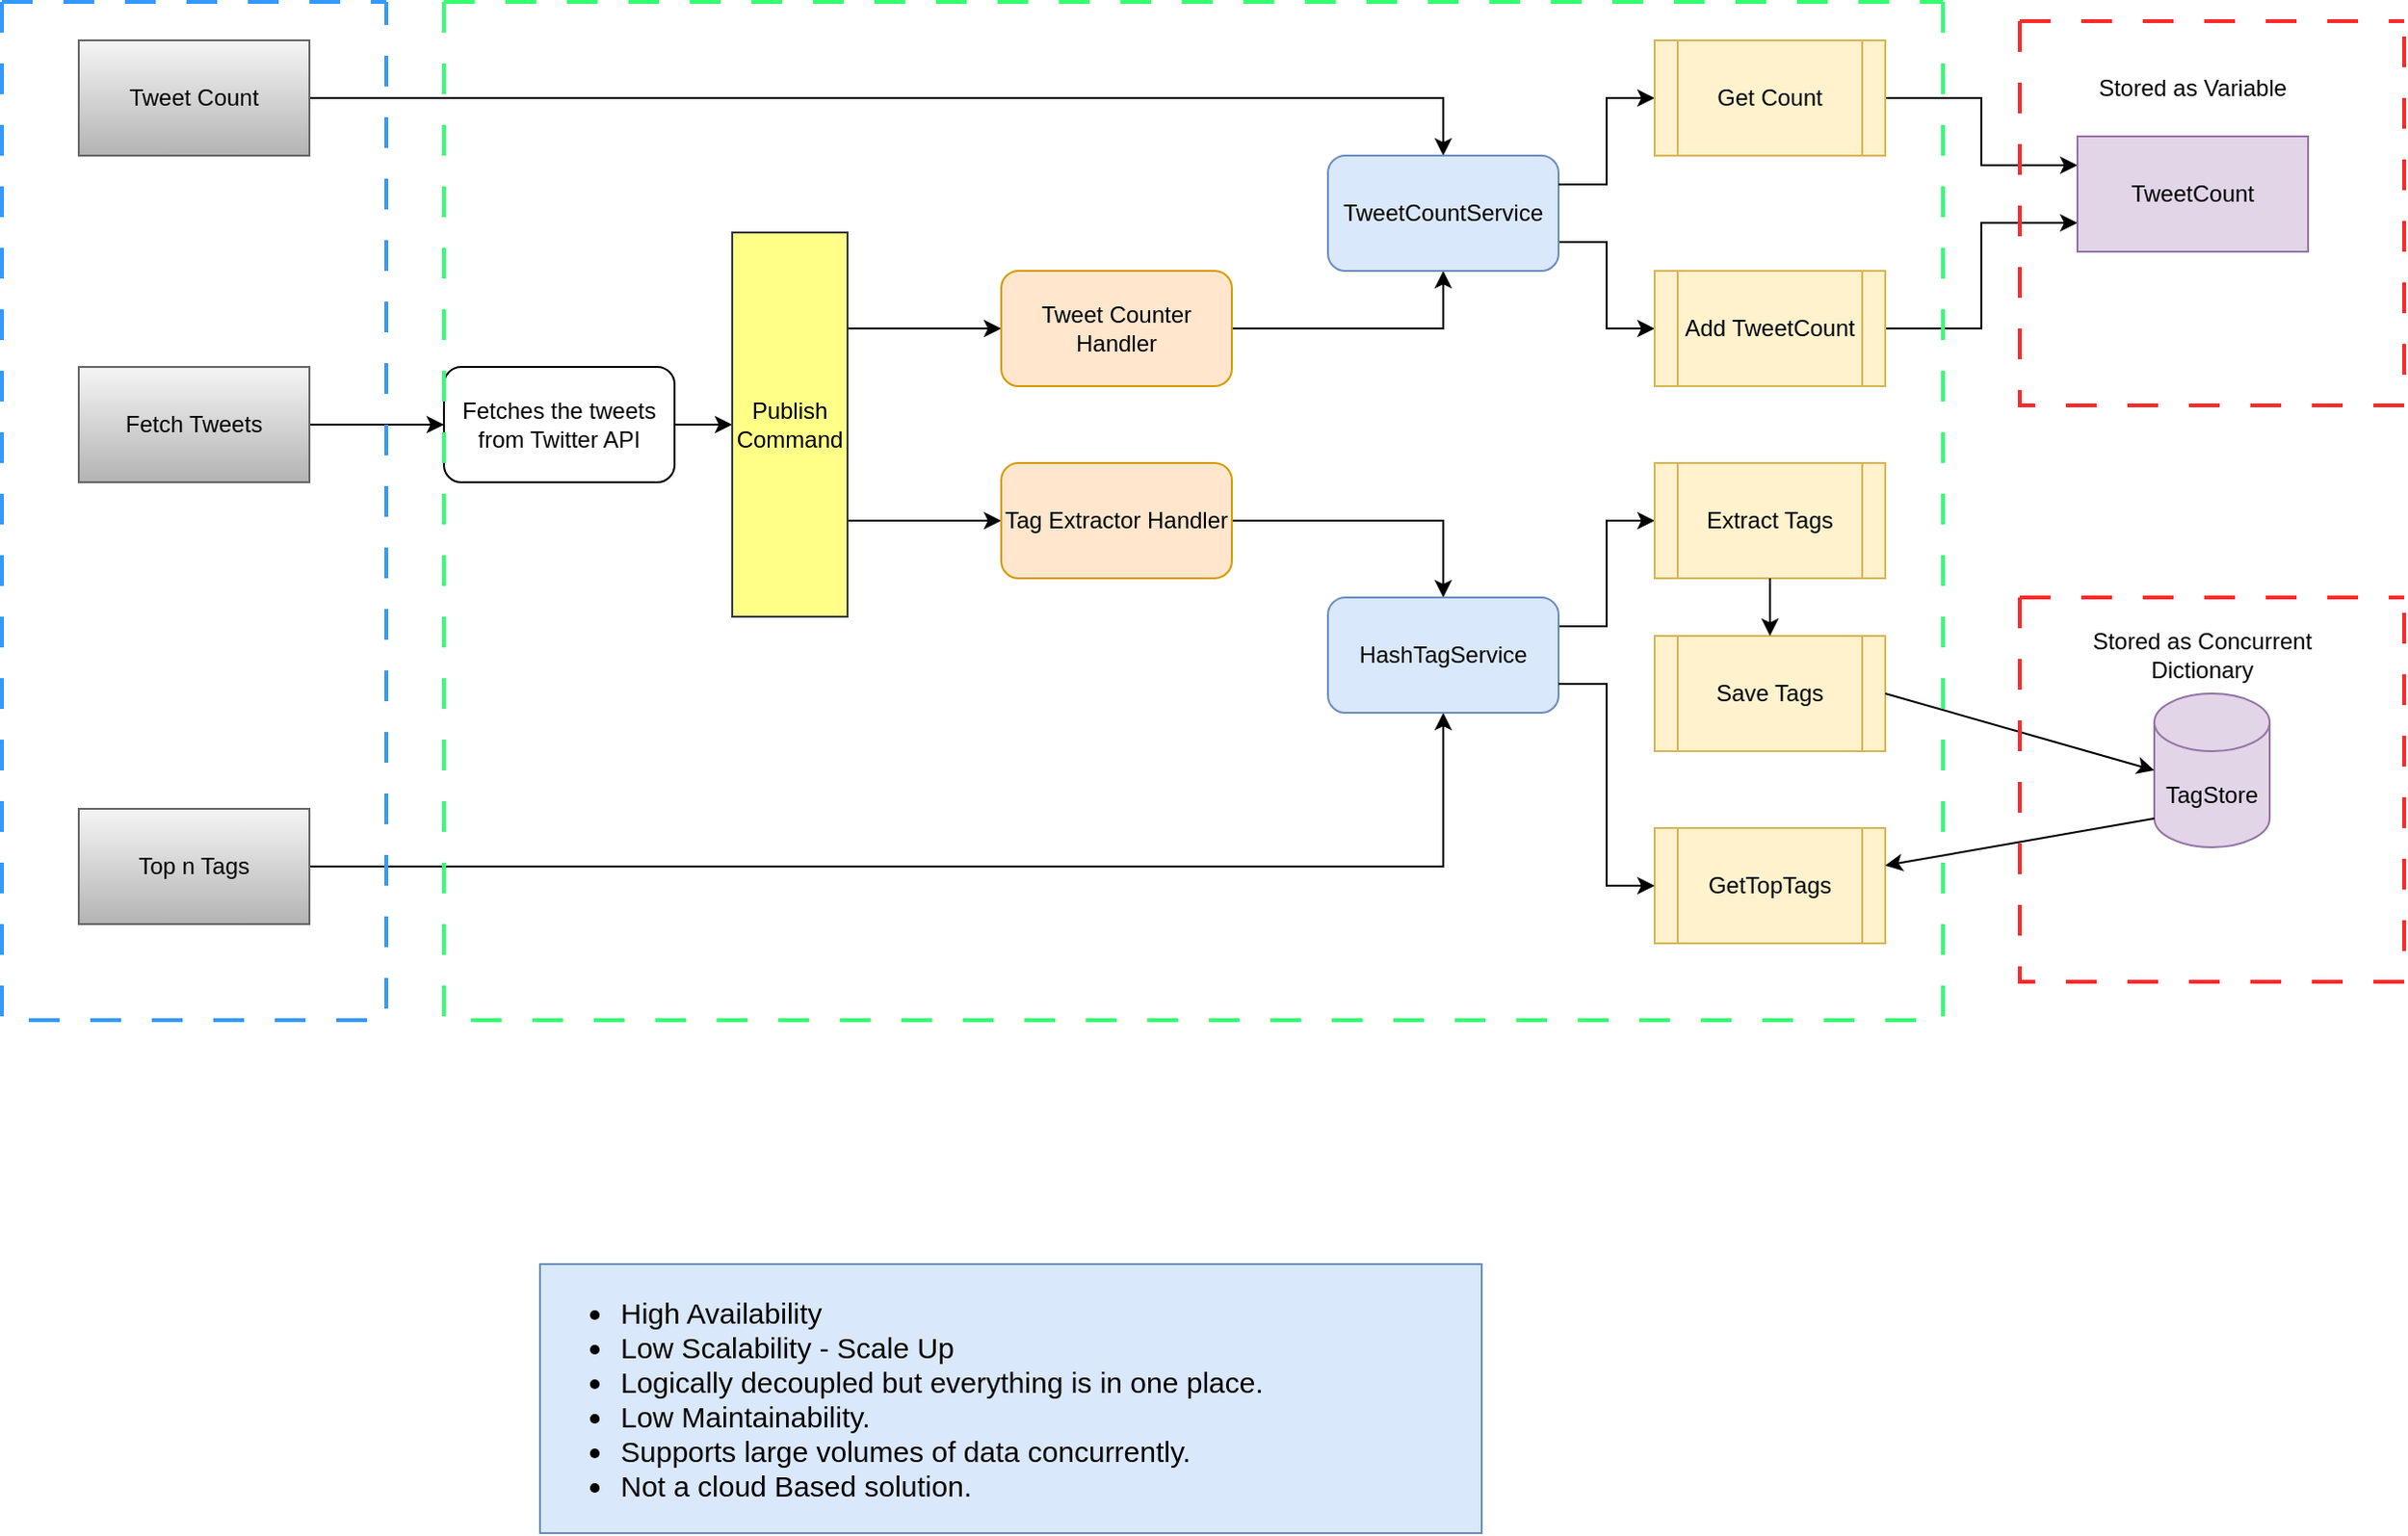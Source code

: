 <mxfile version="20.8.5" type="device" pages="3"><diagram id="Tld9LByh-UuJ27-3YRAu" name="Page - 1"><mxGraphModel dx="1434" dy="788" grid="1" gridSize="10" guides="1" tooltips="1" connect="1" arrows="1" fold="1" page="1" pageScale="1" pageWidth="850" pageHeight="1100" math="0" shadow="0"><root><mxCell id="0"/><mxCell id="1" parent="0"/><mxCell id="c4KiycQtGVgCPtiVJcp_-10" style="edgeStyle=orthogonalEdgeStyle;rounded=0;orthogonalLoop=1;jettySize=auto;html=1;exitX=1;exitY=0.5;exitDx=0;exitDy=0;" parent="1" source="c4KiycQtGVgCPtiVJcp_-3" target="c4KiycQtGVgCPtiVJcp_-6" edge="1"><mxGeometry relative="1" as="geometry"/></mxCell><mxCell id="c4KiycQtGVgCPtiVJcp_-3" value="Fetch Tweets" style="rounded=0;whiteSpace=wrap;html=1;fillColor=#f5f5f5;gradientColor=#b3b3b3;strokeColor=#666666;" parent="1" vertex="1"><mxGeometry x="60" y="353" width="120" height="60" as="geometry"/></mxCell><mxCell id="c4KiycQtGVgCPtiVJcp_-11" style="edgeStyle=orthogonalEdgeStyle;rounded=0;orthogonalLoop=1;jettySize=auto;html=1;exitX=1;exitY=0.5;exitDx=0;exitDy=0;" parent="1" source="c4KiycQtGVgCPtiVJcp_-6" target="c4KiycQtGVgCPtiVJcp_-8" edge="1"><mxGeometry relative="1" as="geometry"/></mxCell><mxCell id="c4KiycQtGVgCPtiVJcp_-6" value="Fetches the tweets from Twitter API" style="rounded=1;whiteSpace=wrap;html=1;" parent="1" vertex="1"><mxGeometry x="250" y="353" width="120" height="60" as="geometry"/></mxCell><mxCell id="c4KiycQtGVgCPtiVJcp_-14" style="edgeStyle=orthogonalEdgeStyle;rounded=0;orthogonalLoop=1;jettySize=auto;html=1;exitX=1;exitY=0.25;exitDx=0;exitDy=0;entryX=0;entryY=0.5;entryDx=0;entryDy=0;" parent="1" source="c4KiycQtGVgCPtiVJcp_-8" target="c4KiycQtGVgCPtiVJcp_-12" edge="1"><mxGeometry relative="1" as="geometry"/></mxCell><mxCell id="c4KiycQtGVgCPtiVJcp_-15" style="edgeStyle=orthogonalEdgeStyle;rounded=0;orthogonalLoop=1;jettySize=auto;html=1;exitX=1;exitY=0.75;exitDx=0;exitDy=0;entryX=0;entryY=0.5;entryDx=0;entryDy=0;" parent="1" source="c4KiycQtGVgCPtiVJcp_-8" target="c4KiycQtGVgCPtiVJcp_-13" edge="1"><mxGeometry relative="1" as="geometry"/></mxCell><mxCell id="c4KiycQtGVgCPtiVJcp_-8" value="Publish Command" style="rounded=0;whiteSpace=wrap;html=1;fillColor=#ffff88;strokeColor=#36393d;" parent="1" vertex="1"><mxGeometry x="400" y="283" width="60" height="200" as="geometry"/></mxCell><mxCell id="c4KiycQtGVgCPtiVJcp_-22" style="edgeStyle=orthogonalEdgeStyle;rounded=0;orthogonalLoop=1;jettySize=auto;html=1;exitX=1;exitY=0.5;exitDx=0;exitDy=0;entryX=0.5;entryY=1;entryDx=0;entryDy=0;" parent="1" source="c4KiycQtGVgCPtiVJcp_-12" target="c4KiycQtGVgCPtiVJcp_-21" edge="1"><mxGeometry relative="1" as="geometry"/></mxCell><mxCell id="c4KiycQtGVgCPtiVJcp_-12" value="Tweet Counter Handler" style="rounded=1;whiteSpace=wrap;html=1;fillColor=#ffe6cc;strokeColor=#d79b00;" parent="1" vertex="1"><mxGeometry x="540" y="303" width="120" height="60" as="geometry"/></mxCell><mxCell id="c4KiycQtGVgCPtiVJcp_-36" style="edgeStyle=orthogonalEdgeStyle;rounded=0;orthogonalLoop=1;jettySize=auto;html=1;exitX=1;exitY=0.5;exitDx=0;exitDy=0;" parent="1" source="c4KiycQtGVgCPtiVJcp_-13" target="c4KiycQtGVgCPtiVJcp_-23" edge="1"><mxGeometry relative="1" as="geometry"/></mxCell><mxCell id="c4KiycQtGVgCPtiVJcp_-13" value="Tag Extractor Handler" style="rounded=1;whiteSpace=wrap;html=1;fillColor=#ffe6cc;strokeColor=#d79b00;" parent="1" vertex="1"><mxGeometry x="540" y="403" width="120" height="60" as="geometry"/></mxCell><mxCell id="c4KiycQtGVgCPtiVJcp_-16" value="TagStore" style="shape=cylinder3;whiteSpace=wrap;html=1;boundedLbl=1;backgroundOutline=1;size=15;fillColor=#e1d5e7;strokeColor=#9673a6;" parent="1" vertex="1"><mxGeometry x="1140" y="523" width="60" height="80" as="geometry"/></mxCell><mxCell id="c4KiycQtGVgCPtiVJcp_-47" style="edgeStyle=orthogonalEdgeStyle;rounded=0;orthogonalLoop=1;jettySize=auto;html=1;entryX=0.5;entryY=1;entryDx=0;entryDy=0;" parent="1" source="c4KiycQtGVgCPtiVJcp_-19" target="c4KiycQtGVgCPtiVJcp_-23" edge="1"><mxGeometry relative="1" as="geometry"><mxPoint x="710" y="623" as="targetPoint"/></mxGeometry></mxCell><mxCell id="c4KiycQtGVgCPtiVJcp_-19" value="Top n Tags" style="rounded=0;whiteSpace=wrap;html=1;fillColor=#f5f5f5;gradientColor=#b3b3b3;strokeColor=#666666;" parent="1" vertex="1"><mxGeometry x="60" y="583" width="120" height="60" as="geometry"/></mxCell><mxCell id="c4KiycQtGVgCPtiVJcp_-38" style="edgeStyle=orthogonalEdgeStyle;rounded=0;orthogonalLoop=1;jettySize=auto;html=1;entryX=0.5;entryY=0;entryDx=0;entryDy=0;" parent="1" source="c4KiycQtGVgCPtiVJcp_-20" target="c4KiycQtGVgCPtiVJcp_-21" edge="1"><mxGeometry relative="1" as="geometry"><mxPoint x="710" y="213" as="targetPoint"/></mxGeometry></mxCell><mxCell id="c4KiycQtGVgCPtiVJcp_-20" value="Tweet Count" style="rounded=0;whiteSpace=wrap;html=1;fillColor=#f5f5f5;gradientColor=#b3b3b3;strokeColor=#666666;" parent="1" vertex="1"><mxGeometry x="60" y="183" width="120" height="60" as="geometry"/></mxCell><mxCell id="c4KiycQtGVgCPtiVJcp_-32" style="edgeStyle=orthogonalEdgeStyle;rounded=0;orthogonalLoop=1;jettySize=auto;html=1;entryX=0;entryY=0.5;entryDx=0;entryDy=0;exitX=1;exitY=0.75;exitDx=0;exitDy=0;" parent="1" source="c4KiycQtGVgCPtiVJcp_-21" target="c4KiycQtGVgCPtiVJcp_-25" edge="1"><mxGeometry relative="1" as="geometry"/></mxCell><mxCell id="c4KiycQtGVgCPtiVJcp_-21" value="TweetCountService" style="rounded=1;whiteSpace=wrap;html=1;fillColor=#dae8fc;strokeColor=#6c8ebf;" parent="1" vertex="1"><mxGeometry x="710" y="243" width="120" height="60" as="geometry"/></mxCell><mxCell id="c4KiycQtGVgCPtiVJcp_-45" style="edgeStyle=orthogonalEdgeStyle;rounded=0;orthogonalLoop=1;jettySize=auto;html=1;entryX=0;entryY=0.5;entryDx=0;entryDy=0;exitX=1;exitY=0.25;exitDx=0;exitDy=0;" parent="1" source="c4KiycQtGVgCPtiVJcp_-23" target="c4KiycQtGVgCPtiVJcp_-26" edge="1"><mxGeometry relative="1" as="geometry"/></mxCell><mxCell id="c4KiycQtGVgCPtiVJcp_-23" value="HashTagService" style="rounded=1;whiteSpace=wrap;html=1;fillColor=#dae8fc;strokeColor=#6c8ebf;" parent="1" vertex="1"><mxGeometry x="710" y="473" width="120" height="60" as="geometry"/></mxCell><mxCell id="c4KiycQtGVgCPtiVJcp_-43" style="edgeStyle=orthogonalEdgeStyle;rounded=0;orthogonalLoop=1;jettySize=auto;html=1;exitX=1;exitY=0.5;exitDx=0;exitDy=0;entryX=0;entryY=0.75;entryDx=0;entryDy=0;" parent="1" source="c4KiycQtGVgCPtiVJcp_-25" target="c4KiycQtGVgCPtiVJcp_-42" edge="1"><mxGeometry relative="1" as="geometry"/></mxCell><mxCell id="c4KiycQtGVgCPtiVJcp_-25" value="Add TweetCount" style="shape=process;whiteSpace=wrap;html=1;backgroundOutline=1;fillColor=#fff2cc;strokeColor=#d6b656;" parent="1" vertex="1"><mxGeometry x="880" y="303" width="120" height="60" as="geometry"/></mxCell><mxCell id="c4KiycQtGVgCPtiVJcp_-26" value="Extract Tags" style="shape=process;whiteSpace=wrap;html=1;backgroundOutline=1;fillColor=#fff2cc;strokeColor=#d6b656;" parent="1" vertex="1"><mxGeometry x="880" y="403" width="120" height="60" as="geometry"/></mxCell><mxCell id="c4KiycQtGVgCPtiVJcp_-27" value="Save Tags" style="shape=process;whiteSpace=wrap;html=1;backgroundOutline=1;fillColor=#fff2cc;strokeColor=#d6b656;" parent="1" vertex="1"><mxGeometry x="880" y="493" width="120" height="60" as="geometry"/></mxCell><mxCell id="c4KiycQtGVgCPtiVJcp_-28" value="GetTopTags" style="shape=process;whiteSpace=wrap;html=1;backgroundOutline=1;fillColor=#fff2cc;strokeColor=#d6b656;" parent="1" vertex="1"><mxGeometry x="880" y="593" width="120" height="60" as="geometry"/></mxCell><mxCell id="c4KiycQtGVgCPtiVJcp_-29" value="" style="endArrow=classic;html=1;rounded=0;entryX=0;entryY=0.5;entryDx=0;entryDy=0;entryPerimeter=0;" parent="1" target="c4KiycQtGVgCPtiVJcp_-16" edge="1"><mxGeometry width="50" height="50" relative="1" as="geometry"><mxPoint x="1000" y="523" as="sourcePoint"/><mxPoint x="1050" y="473" as="targetPoint"/></mxGeometry></mxCell><mxCell id="c4KiycQtGVgCPtiVJcp_-30" value="" style="endArrow=classic;html=1;rounded=0;exitX=0;exitY=1;exitDx=0;exitDy=-15;exitPerimeter=0;" parent="1" source="c4KiycQtGVgCPtiVJcp_-16" target="c4KiycQtGVgCPtiVJcp_-28" edge="1"><mxGeometry width="50" height="50" relative="1" as="geometry"><mxPoint x="1130" y="613" as="sourcePoint"/><mxPoint x="1180" y="563" as="targetPoint"/></mxGeometry></mxCell><mxCell id="c4KiycQtGVgCPtiVJcp_-31" value="" style="endArrow=classic;html=1;rounded=0;entryX=0.5;entryY=0;entryDx=0;entryDy=0;exitX=0.5;exitY=1;exitDx=0;exitDy=0;" parent="1" source="c4KiycQtGVgCPtiVJcp_-26" target="c4KiycQtGVgCPtiVJcp_-27" edge="1"><mxGeometry width="50" height="50" relative="1" as="geometry"><mxPoint x="930" y="463" as="sourcePoint"/><mxPoint x="980" y="413" as="targetPoint"/></mxGeometry></mxCell><mxCell id="c4KiycQtGVgCPtiVJcp_-41" style="edgeStyle=orthogonalEdgeStyle;rounded=0;orthogonalLoop=1;jettySize=auto;html=1;entryX=0;entryY=0.5;entryDx=0;entryDy=0;exitX=1;exitY=0.25;exitDx=0;exitDy=0;" parent="1" source="c4KiycQtGVgCPtiVJcp_-21" target="c4KiycQtGVgCPtiVJcp_-40" edge="1"><mxGeometry relative="1" as="geometry"><mxPoint x="830" y="213" as="sourcePoint"/></mxGeometry></mxCell><mxCell id="c4KiycQtGVgCPtiVJcp_-44" style="edgeStyle=orthogonalEdgeStyle;rounded=0;orthogonalLoop=1;jettySize=auto;html=1;exitX=1;exitY=0.5;exitDx=0;exitDy=0;entryX=0;entryY=0.25;entryDx=0;entryDy=0;" parent="1" source="c4KiycQtGVgCPtiVJcp_-40" target="c4KiycQtGVgCPtiVJcp_-42" edge="1"><mxGeometry relative="1" as="geometry"/></mxCell><mxCell id="c4KiycQtGVgCPtiVJcp_-40" value="Get Count" style="shape=process;whiteSpace=wrap;html=1;backgroundOutline=1;fillColor=#fff2cc;strokeColor=#d6b656;" parent="1" vertex="1"><mxGeometry x="880" y="183" width="120" height="60" as="geometry"/></mxCell><mxCell id="c4KiycQtGVgCPtiVJcp_-42" value="TweetCount" style="rounded=0;whiteSpace=wrap;html=1;fillColor=#e1d5e7;strokeColor=#9673a6;" parent="1" vertex="1"><mxGeometry x="1100" y="233" width="120" height="60" as="geometry"/></mxCell><mxCell id="c4KiycQtGVgCPtiVJcp_-48" style="edgeStyle=orthogonalEdgeStyle;rounded=0;orthogonalLoop=1;jettySize=auto;html=1;exitX=1;exitY=0.75;exitDx=0;exitDy=0;entryX=0;entryY=0.5;entryDx=0;entryDy=0;" parent="1" source="c4KiycQtGVgCPtiVJcp_-23" target="c4KiycQtGVgCPtiVJcp_-28" edge="1"><mxGeometry relative="1" as="geometry"><mxPoint x="830" y="623" as="sourcePoint"/></mxGeometry></mxCell><mxCell id="b_-GYlVxUrWDqR4HqKA7-1" value="" style="swimlane;startSize=0;dashed=1;dashPattern=8 8;strokeColor=#3399FF;strokeWidth=2;perimeterSpacing=2;" parent="1" vertex="1"><mxGeometry x="20" y="163" width="200" height="530" as="geometry"/></mxCell><mxCell id="b_-GYlVxUrWDqR4HqKA7-2" value="" style="swimlane;startSize=0;dashed=1;dashPattern=8 8;strokeColor=#33ff70;strokeWidth=2;" parent="1" vertex="1"><mxGeometry x="250" y="163" width="780" height="530" as="geometry"/></mxCell><mxCell id="b_-GYlVxUrWDqR4HqKA7-3" value="" style="swimlane;startSize=0;dashed=1;dashPattern=8 8;strokeColor=#FF2929;strokeWidth=2;" parent="1" vertex="1"><mxGeometry x="1070" y="473" width="200" height="200" as="geometry"/></mxCell><mxCell id="9EtbfdzfqWy7kziVTc32-3" value="Stored as Concurrent Dictionary" style="text;html=1;strokeColor=none;fillColor=none;align=center;verticalAlign=middle;whiteSpace=wrap;rounded=0;strokeWidth=2;" parent="b_-GYlVxUrWDqR4HqKA7-3" vertex="1"><mxGeometry x="20" y="15" width="150" height="30" as="geometry"/></mxCell><mxCell id="9EtbfdzfqWy7kziVTc32-1" value="" style="swimlane;startSize=0;dashed=1;dashPattern=8 8;strokeColor=#FF2929;strokeWidth=2;" parent="1" vertex="1"><mxGeometry x="1070" y="173" width="200" height="200" as="geometry"/></mxCell><mxCell id="9EtbfdzfqWy7kziVTc32-2" value="Stored as Variable" style="text;html=1;strokeColor=none;fillColor=none;align=center;verticalAlign=middle;whiteSpace=wrap;rounded=0;strokeWidth=2;" parent="9EtbfdzfqWy7kziVTc32-1" vertex="1"><mxGeometry x="20" y="20" width="140" height="30" as="geometry"/></mxCell><mxCell id="8LkCJsKgHl0E7RS6HOXF-1" value="&lt;ul style=&quot;font-size: 15px;&quot;&gt;&lt;li&gt;High Availability&lt;/li&gt;&lt;li&gt;Low Scalability - Scale Up&lt;/li&gt;&lt;li&gt;Logically decoupled but everything is in one place.&lt;/li&gt;&lt;li&gt;Low Maintainability.&lt;/li&gt;&lt;li&gt;Supports large volumes of data concurrently.&lt;/li&gt;&lt;li&gt;Not a cloud Based solution.&lt;/li&gt;&lt;/ul&gt;" style="text;html=1;strokeColor=#6c8ebf;fillColor=#dae8fc;align=left;verticalAlign=middle;whiteSpace=wrap;rounded=0;" vertex="1" parent="1"><mxGeometry x="300" y="820" width="490" height="140" as="geometry"/></mxCell></root></mxGraphModel></diagram><diagram id="gJXmOGV3kzmw2KsbfJLd" name="Page-3"><mxGraphModel dx="1434" dy="788" grid="1" gridSize="10" guides="1" tooltips="1" connect="1" arrows="1" fold="1" page="1" pageScale="1" pageWidth="850" pageHeight="1100" math="0" shadow="0"><root><mxCell id="0"/><mxCell id="1" parent="0"/><mxCell id="QLfJU4oKBH8DidE1GceE-5" style="edgeStyle=orthogonalEdgeStyle;rounded=0;orthogonalLoop=1;jettySize=auto;html=1;entryX=-0.015;entryY=0.583;entryDx=0;entryDy=0;entryPerimeter=0;" parent="1" source="QLfJU4oKBH8DidE1GceE-1" target="QLfJU4oKBH8DidE1GceE-4" edge="1"><mxGeometry relative="1" as="geometry"/></mxCell><mxCell id="QLfJU4oKBH8DidE1GceE-8" value="tweets topic" style="edgeLabel;html=1;align=center;verticalAlign=middle;resizable=0;points=[];" parent="QLfJU4oKBH8DidE1GceE-5" vertex="1" connectable="0"><mxGeometry x="-0.053" y="3" relative="1" as="geometry"><mxPoint as="offset"/></mxGeometry></mxCell><mxCell id="QLfJU4oKBH8DidE1GceE-1" value="Publish Tweet Web Api" style="aspect=fixed;html=1;points=[];align=center;image;fontSize=12;image=img/lib/azure2/containers/App_Services.svg;" parent="1" vertex="1"><mxGeometry x="207" y="380" width="64" height="64" as="geometry"/></mxCell><mxCell id="4ZVCq0jFy-XxN8Nu98PN-5" style="edgeStyle=orthogonalEdgeStyle;rounded=0;orthogonalLoop=1;jettySize=auto;html=1;entryX=0.5;entryY=0;entryDx=0;entryDy=0;" parent="1" source="QLfJU4oKBH8DidE1GceE-2" target="4ZVCq0jFy-XxN8Nu98PN-1" edge="1"><mxGeometry relative="1" as="geometry"/></mxCell><mxCell id="E5yF3VJeVSyjxUi6OE-E-12" style="edgeStyle=orthogonalEdgeStyle;rounded=0;orthogonalLoop=1;jettySize=auto;html=1;entryX=0.5;entryY=1;entryDx=0;entryDy=0;" parent="1" source="QLfJU4oKBH8DidE1GceE-3" target="E5yF3VJeVSyjxUi6OE-E-2" edge="1"><mxGeometry relative="1" as="geometry"/></mxCell><mxCell id="QLfJU4oKBH8DidE1GceE-7" style="edgeStyle=orthogonalEdgeStyle;rounded=0;orthogonalLoop=1;jettySize=auto;html=1;" parent="1" source="QLfJU4oKBH8DidE1GceE-4" target="4ZVCq0jFy-XxN8Nu98PN-12" edge="1"><mxGeometry relative="1" as="geometry"/></mxCell><mxCell id="QLfJU4oKBH8DidE1GceE-10" value="tweet-hashtag-count subscription" style="edgeLabel;html=1;align=center;verticalAlign=middle;resizable=0;points=[];" parent="QLfJU4oKBH8DidE1GceE-7" vertex="1" connectable="0"><mxGeometry x="-0.552" relative="1" as="geometry"><mxPoint y="88" as="offset"/></mxGeometry></mxCell><mxCell id="zrQ91HS7CgfQF800vZQE-1" style="edgeStyle=orthogonalEdgeStyle;rounded=0;orthogonalLoop=1;jettySize=auto;html=1;" parent="1" source="QLfJU4oKBH8DidE1GceE-4" target="4ZVCq0jFy-XxN8Nu98PN-11" edge="1"><mxGeometry relative="1" as="geometry"/></mxCell><mxCell id="zrQ91HS7CgfQF800vZQE-2" value="tweet-count-subscription" style="edgeLabel;html=1;align=center;verticalAlign=middle;resizable=0;points=[];" parent="zrQ91HS7CgfQF800vZQE-1" vertex="1" connectable="0"><mxGeometry x="-0.271" y="2" relative="1" as="geometry"><mxPoint x="2" y="-42" as="offset"/></mxGeometry></mxCell><mxCell id="QLfJU4oKBH8DidE1GceE-4" value="tarsarena-servicebus" style="aspect=fixed;html=1;points=[];align=center;image;fontSize=12;image=img/lib/azure2/integration/Service_Bus.svg;" parent="1" vertex="1"><mxGeometry x="433.87" y="380" width="65.73" height="58" as="geometry"/></mxCell><mxCell id="E5yF3VJeVSyjxUi6OE-E-15" style="edgeStyle=orthogonalEdgeStyle;rounded=0;orthogonalLoop=1;jettySize=auto;html=1;" parent="1" source="VHAQV3u5LMFiZKZOKens-1" target="QLfJU4oKBH8DidE1GceE-1" edge="1"><mxGeometry relative="1" as="geometry"/></mxCell><mxCell id="VHAQV3u5LMFiZKZOKens-1" value="Fetch Tweet" style="rounded=1;whiteSpace=wrap;html=1;" parent="1" vertex="1"><mxGeometry x="10" y="382" width="120" height="60" as="geometry"/></mxCell><mxCell id="4ZVCq0jFy-XxN8Nu98PN-10" style="edgeStyle=orthogonalEdgeStyle;rounded=0;orthogonalLoop=1;jettySize=auto;html=1;" parent="1" source="VHAQV3u5LMFiZKZOKens-2" target="QLfJU4oKBH8DidE1GceE-2" edge="1"><mxGeometry relative="1" as="geometry"/></mxCell><mxCell id="VHAQV3u5LMFiZKZOKens-2" value="Get Tweet Count" style="rounded=1;whiteSpace=wrap;html=1;" parent="1" vertex="1"><mxGeometry x="10" y="118" width="120" height="60" as="geometry"/></mxCell><mxCell id="cNd6ZtgvCuhq-3fSVQzo-1" style="edgeStyle=orthogonalEdgeStyle;rounded=0;orthogonalLoop=1;jettySize=auto;html=1;" parent="1" source="dNaqZXJSj0yFfi-AEsgl-1" target="QLfJU4oKBH8DidE1GceE-3" edge="1"><mxGeometry relative="1" as="geometry"/></mxCell><mxCell id="dNaqZXJSj0yFfi-AEsgl-1" value="Get Top Tags" style="rounded=1;whiteSpace=wrap;html=1;" parent="1" vertex="1"><mxGeometry x="10" y="702" width="120" height="60" as="geometry"/></mxCell><mxCell id="4ZVCq0jFy-XxN8Nu98PN-6" style="edgeStyle=orthogonalEdgeStyle;rounded=0;orthogonalLoop=1;jettySize=auto;html=1;exitX=1;exitY=0.25;exitDx=0;exitDy=0;" parent="1" source="4ZVCq0jFy-XxN8Nu98PN-1" target="4ZVCq0jFy-XxN8Nu98PN-3" edge="1"><mxGeometry relative="1" as="geometry"/></mxCell><mxCell id="4ZVCq0jFy-XxN8Nu98PN-7" style="edgeStyle=orthogonalEdgeStyle;rounded=0;orthogonalLoop=1;jettySize=auto;html=1;exitX=1;exitY=0.75;exitDx=0;exitDy=0;entryX=0;entryY=0.5;entryDx=0;entryDy=0;" parent="1" source="4ZVCq0jFy-XxN8Nu98PN-1" target="4ZVCq0jFy-XxN8Nu98PN-2" edge="1"><mxGeometry relative="1" as="geometry"/></mxCell><mxCell id="4ZVCq0jFy-XxN8Nu98PN-1" value="TweetCountService" style="rounded=1;whiteSpace=wrap;html=1;fillColor=#dae8fc;strokeColor=#6c8ebf;" parent="1" vertex="1"><mxGeometry x="627" y="170" width="120" height="60" as="geometry"/></mxCell><mxCell id="4ZVCq0jFy-XxN8Nu98PN-9" style="edgeStyle=orthogonalEdgeStyle;rounded=0;orthogonalLoop=1;jettySize=auto;html=1;entryX=0;entryY=0.75;entryDx=0;entryDy=0;" parent="1" source="4ZVCq0jFy-XxN8Nu98PN-2" target="4ZVCq0jFy-XxN8Nu98PN-4" edge="1"><mxGeometry relative="1" as="geometry"/></mxCell><mxCell id="4ZVCq0jFy-XxN8Nu98PN-2" value="Add TweetCount" style="shape=process;whiteSpace=wrap;html=1;backgroundOutline=1;fillColor=#fff2cc;strokeColor=#d6b656;" parent="1" vertex="1"><mxGeometry x="827" y="230" width="120" height="60" as="geometry"/></mxCell><mxCell id="4ZVCq0jFy-XxN8Nu98PN-8" style="edgeStyle=orthogonalEdgeStyle;rounded=0;orthogonalLoop=1;jettySize=auto;html=1;entryX=0;entryY=0.5;entryDx=0;entryDy=0;" parent="1" source="4ZVCq0jFy-XxN8Nu98PN-3" target="4ZVCq0jFy-XxN8Nu98PN-4" edge="1"><mxGeometry relative="1" as="geometry"/></mxCell><mxCell id="4ZVCq0jFy-XxN8Nu98PN-3" value="Get Count" style="shape=process;whiteSpace=wrap;html=1;backgroundOutline=1;fillColor=#fff2cc;strokeColor=#d6b656;" parent="1" vertex="1"><mxGeometry x="827" y="110" width="120" height="60" as="geometry"/></mxCell><mxCell id="cNd6ZtgvCuhq-3fSVQzo-2" style="edgeStyle=orthogonalEdgeStyle;rounded=0;orthogonalLoop=1;jettySize=auto;html=1;entryX=0.5;entryY=1;entryDx=0;entryDy=0;" parent="1" source="4ZVCq0jFy-XxN8Nu98PN-11" target="4ZVCq0jFy-XxN8Nu98PN-1" edge="1"><mxGeometry relative="1" as="geometry"/></mxCell><mxCell id="E5yF3VJeVSyjxUi6OE-E-13" style="edgeStyle=orthogonalEdgeStyle;rounded=0;orthogonalLoop=1;jettySize=auto;html=1;entryX=0.5;entryY=0;entryDx=0;entryDy=0;" parent="1" source="4ZVCq0jFy-XxN8Nu98PN-12" target="E5yF3VJeVSyjxUi6OE-E-2" edge="1"><mxGeometry relative="1" as="geometry"/></mxCell><mxCell id="E5yF3VJeVSyjxUi6OE-E-6" style="edgeStyle=orthogonalEdgeStyle;rounded=0;orthogonalLoop=1;jettySize=auto;html=1;exitX=1;exitY=0.25;exitDx=0;exitDy=0;entryX=0;entryY=0.5;entryDx=0;entryDy=0;" parent="1" source="E5yF3VJeVSyjxUi6OE-E-2" target="E5yF3VJeVSyjxUi6OE-E-3" edge="1"><mxGeometry relative="1" as="geometry"/></mxCell><mxCell id="E5yF3VJeVSyjxUi6OE-E-8" style="edgeStyle=orthogonalEdgeStyle;rounded=0;orthogonalLoop=1;jettySize=auto;html=1;exitX=1;exitY=0.75;exitDx=0;exitDy=0;entryX=0;entryY=0.5;entryDx=0;entryDy=0;" parent="1" source="E5yF3VJeVSyjxUi6OE-E-2" target="E5yF3VJeVSyjxUi6OE-E-5" edge="1"><mxGeometry relative="1" as="geometry"/></mxCell><mxCell id="E5yF3VJeVSyjxUi6OE-E-2" value="HashTagService" style="rounded=1;whiteSpace=wrap;html=1;fillColor=#dae8fc;strokeColor=#6c8ebf;" parent="1" vertex="1"><mxGeometry x="637" y="650" width="120" height="60" as="geometry"/></mxCell><mxCell id="E5yF3VJeVSyjxUi6OE-E-11" style="edgeStyle=orthogonalEdgeStyle;rounded=0;orthogonalLoop=1;jettySize=auto;html=1;entryX=0.5;entryY=0;entryDx=0;entryDy=0;" parent="1" source="E5yF3VJeVSyjxUi6OE-E-3" target="E5yF3VJeVSyjxUi6OE-E-4" edge="1"><mxGeometry relative="1" as="geometry"/></mxCell><mxCell id="E5yF3VJeVSyjxUi6OE-E-3" value="Extract Tags" style="shape=process;whiteSpace=wrap;html=1;backgroundOutline=1;fillColor=#fff2cc;strokeColor=#d6b656;" parent="1" vertex="1"><mxGeometry x="827" y="510" width="120" height="60" as="geometry"/></mxCell><mxCell id="E5yF3VJeVSyjxUi6OE-E-10" style="edgeStyle=orthogonalEdgeStyle;rounded=0;orthogonalLoop=1;jettySize=auto;html=1;entryX=0;entryY=0.5;entryDx=0;entryDy=0;entryPerimeter=0;" parent="1" source="E5yF3VJeVSyjxUi6OE-E-4" target="E5yF3VJeVSyjxUi6OE-E-1" edge="1"><mxGeometry relative="1" as="geometry"><Array as="points"><mxPoint x="1007" y="657"/><mxPoint x="1007" y="690"/></Array></mxGeometry></mxCell><mxCell id="E5yF3VJeVSyjxUi6OE-E-4" value="Save Tags" style="shape=process;whiteSpace=wrap;html=1;backgroundOutline=1;fillColor=#fff2cc;strokeColor=#d6b656;" parent="1" vertex="1"><mxGeometry x="827" y="627" width="120" height="60" as="geometry"/></mxCell><mxCell id="E5yF3VJeVSyjxUi6OE-E-9" style="edgeStyle=orthogonalEdgeStyle;rounded=0;orthogonalLoop=1;jettySize=auto;html=1;entryX=0;entryY=0;entryDx=0;entryDy=52.5;entryPerimeter=0;" parent="1" source="E5yF3VJeVSyjxUi6OE-E-5" target="E5yF3VJeVSyjxUi6OE-E-1" edge="1"><mxGeometry relative="1" as="geometry"><Array as="points"><mxPoint x="1007" y="757"/><mxPoint x="1007" y="703"/></Array></mxGeometry></mxCell><mxCell id="E5yF3VJeVSyjxUi6OE-E-5" value="GetTopTags" style="shape=process;whiteSpace=wrap;html=1;backgroundOutline=1;fillColor=#fff2cc;strokeColor=#d6b656;" parent="1" vertex="1"><mxGeometry x="827" y="727" width="120" height="60" as="geometry"/></mxCell><mxCell id="E5yF3VJeVSyjxUi6OE-E-14" value="" style="swimlane;startSize=0;dashed=1;strokeColor=#0d15e7;strokeWidth=2;" parent="1" vertex="1"><mxGeometry x="337" y="540" width="270" height="286.75" as="geometry"/></mxCell><mxCell id="4ZVCq0jFy-XxN8Nu98PN-12" value="TweetHashTagCountHostedService" style="sketch=0;pointerEvents=1;shadow=0;dashed=0;html=1;strokeColor=none;fillColor=#505050;labelPosition=center;verticalLabelPosition=bottom;verticalAlign=top;outlineConnect=0;align=center;shape=mxgraph.office.services.online_hosted_services;" parent="E5yF3VJeVSyjxUi6OE-E-14" vertex="1"><mxGeometry x="101.73" y="49.5" width="56" height="52" as="geometry"/></mxCell><mxCell id="QLfJU4oKBH8DidE1GceE-3" value="Tweet-Hashtag Count Api" style="aspect=fixed;html=1;points=[];align=center;image;fontSize=12;image=img/lib/azure2/containers/App_Services.svg;" parent="E5yF3VJeVSyjxUi6OE-E-14" vertex="1"><mxGeometry x="103" y="160" width="64" height="64" as="geometry"/></mxCell><mxCell id="JSzqLZMj8mGNPVWKcBkE-1" value="" style="swimlane;startSize=0;rounded=1;strokeWidth=2;dashed=1;strokeColor=#0f41d7;" parent="1" vertex="1"><mxGeometry x="330.86" y="90" width="276.14" height="240" as="geometry"/></mxCell><mxCell id="4ZVCq0jFy-XxN8Nu98PN-11" value="" style="sketch=0;pointerEvents=1;shadow=0;dashed=0;html=1;strokeColor=none;fillColor=#505050;labelPosition=center;verticalLabelPosition=bottom;verticalAlign=top;outlineConnect=0;align=center;shape=mxgraph.office.services.online_hosted_services;" parent="JSzqLZMj8mGNPVWKcBkE-1" vertex="1"><mxGeometry x="108.14" y="134" width="56" height="52" as="geometry"/></mxCell><mxCell id="QLfJU4oKBH8DidE1GceE-2" value="Tweet Count Api" style="aspect=fixed;html=1;points=[];align=center;image;fontSize=12;image=img/lib/azure2/containers/App_Services.svg;" parent="JSzqLZMj8mGNPVWKcBkE-1" vertex="1"><mxGeometry x="100.14" y="26" width="64" height="64" as="geometry"/></mxCell><mxCell id="XUqdzdyA09EhEp0j3vNB-1" value="" style="swimlane;startSize=0;rounded=1;dashed=1;strokeColor=#0f41d7;strokeWidth=2;" parent="1" vertex="1"><mxGeometry x="1017" y="600" width="200" height="200" as="geometry"/></mxCell><mxCell id="E5yF3VJeVSyjxUi6OE-E-1" value="TagStore" style="shape=cylinder3;whiteSpace=wrap;html=1;boundedLbl=1;backgroundOutline=1;size=15;fillColor=#e1d5e7;strokeColor=#9673a6;" parent="XUqdzdyA09EhEp0j3vNB-1" vertex="1"><mxGeometry x="70" y="50" width="60" height="80" as="geometry"/></mxCell><mxCell id="WdXZEBpuTXi-_lQzrdfP-2" value="Stored as Concurrent Dictionary" style="text;html=1;strokeColor=none;fillColor=none;align=center;verticalAlign=middle;whiteSpace=wrap;rounded=0;strokeWidth=2;" parent="XUqdzdyA09EhEp0j3vNB-1" vertex="1"><mxGeometry x="30" y="11.5" width="140" height="30" as="geometry"/></mxCell><mxCell id="XUqdzdyA09EhEp0j3vNB-2" value="" style="swimlane;startSize=0;rounded=1;dashed=1;strokeColor=#0f41d7;strokeWidth=2;" parent="1" vertex="1"><mxGeometry x="997" y="100" width="200" height="200" as="geometry"/></mxCell><mxCell id="4ZVCq0jFy-XxN8Nu98PN-4" value="TweetCount" style="rounded=0;whiteSpace=wrap;html=1;fillColor=#e1d5e7;strokeColor=#9673a6;" parent="XUqdzdyA09EhEp0j3vNB-2" vertex="1"><mxGeometry x="40" y="64" width="120" height="60" as="geometry"/></mxCell><mxCell id="WdXZEBpuTXi-_lQzrdfP-1" value="Stored as Variable" style="text;html=1;strokeColor=none;fillColor=none;align=center;verticalAlign=middle;whiteSpace=wrap;rounded=0;strokeWidth=2;" parent="XUqdzdyA09EhEp0j3vNB-2" vertex="1"><mxGeometry x="30" y="18" width="140" height="30" as="geometry"/></mxCell><mxCell id="gNqf9ZCZ1vVpp5nrzjpO-1" value="&lt;ul style=&quot;font-size: 15px;&quot;&gt;&lt;li&gt;High Availability&lt;/li&gt;&lt;li&gt;Medium Scalability - only Scale Up possible.&lt;/li&gt;&lt;li&gt;Scale out possible if centralized data store is used instead of in memory.&lt;/li&gt;&lt;li&gt;High Maintainability&lt;/li&gt;&lt;li&gt;Supports large volumes of data concurrently.&lt;/li&gt;&lt;li&gt;Not 100% cloud base solution.&lt;/li&gt;&lt;li style=&quot;border-color: var(--border-color);&quot;&gt;Physically decoupled.&lt;/li&gt;&lt;/ul&gt;" style="text;html=1;strokeColor=#6c8ebf;fillColor=#dae8fc;align=left;verticalAlign=middle;whiteSpace=wrap;rounded=0;" vertex="1" parent="1"><mxGeometry x="212.73" y="890" width="374" height="170" as="geometry"/></mxCell></root></mxGraphModel></diagram><diagram id="IUBpqwu4TIQmaTnQT9ss" name="Page-4"><mxGraphModel dx="1434" dy="788" grid="1" gridSize="10" guides="1" tooltips="1" connect="1" arrows="1" fold="1" page="1" pageScale="1" pageWidth="850" pageHeight="1100" math="0" shadow="0"><root><mxCell id="0"/><mxCell id="1" parent="0"/><mxCell id="My1FYuzCm8GwDiir6Md7-3" style="edgeStyle=orthogonalEdgeStyle;rounded=0;orthogonalLoop=1;jettySize=auto;html=1;" edge="1" parent="1" source="miNA0OAOzgeLakPqxm_w-1" target="My1FYuzCm8GwDiir6Md7-2"><mxGeometry relative="1" as="geometry"><mxPoint x="90" y="310" as="sourcePoint"/></mxGeometry></mxCell><mxCell id="My1FYuzCm8GwDiir6Md7-1" value="tweets topic" style="edgeLabel;html=1;align=center;verticalAlign=middle;resizable=0;points=[];" vertex="1" connectable="0" parent="1"><mxGeometry x="290" y="309" as="geometry"/></mxCell><mxCell id="My1FYuzCm8GwDiir6Md7-5" style="edgeStyle=orthogonalEdgeStyle;rounded=0;orthogonalLoop=1;jettySize=auto;html=1;" edge="1" parent="1" source="My1FYuzCm8GwDiir6Md7-2" target="My1FYuzCm8GwDiir6Md7-4"><mxGeometry relative="1" as="geometry"/></mxCell><mxCell id="My1FYuzCm8GwDiir6Md7-8" value="Service BusTrigger with tweet-count-subscription" style="edgeLabel;html=1;align=center;verticalAlign=middle;resizable=0;points=[];" vertex="1" connectable="0" parent="My1FYuzCm8GwDiir6Md7-5"><mxGeometry x="-0.244" y="2" relative="1" as="geometry"><mxPoint as="offset"/></mxGeometry></mxCell><mxCell id="My1FYuzCm8GwDiir6Md7-6" style="edgeStyle=orthogonalEdgeStyle;rounded=0;orthogonalLoop=1;jettySize=auto;html=1;" edge="1" parent="1" source="My1FYuzCm8GwDiir6Md7-2"><mxGeometry relative="1" as="geometry"><mxPoint x="400" y="500" as="targetPoint"/></mxGeometry></mxCell><mxCell id="My1FYuzCm8GwDiir6Md7-10" value="ServiceBusTrigger with tweet-hashtag-count subscription" style="edgeLabel;html=1;align=center;verticalAlign=middle;resizable=0;points=[];" vertex="1" connectable="0" parent="My1FYuzCm8GwDiir6Md7-6"><mxGeometry x="0.187" y="2" relative="1" as="geometry"><mxPoint as="offset"/></mxGeometry></mxCell><mxCell id="My1FYuzCm8GwDiir6Md7-2" value="service-bus with two subscriptions" style="aspect=fixed;html=1;points=[];align=center;image;fontSize=12;image=img/lib/azure2/integration/Service_Bus.svg;" vertex="1" parent="1"><mxGeometry x="368" y="290" width="65.73" height="58" as="geometry"/></mxCell><mxCell id="2deHHPWUZLxZuOypOfHC-2" style="edgeStyle=orthogonalEdgeStyle;rounded=0;orthogonalLoop=1;jettySize=auto;html=1;" edge="1" parent="1" source="My1FYuzCm8GwDiir6Md7-4" target="2deHHPWUZLxZuOypOfHC-1"><mxGeometry relative="1" as="geometry"/></mxCell><mxCell id="2deHHPWUZLxZuOypOfHC-3" value="TweetCount" style="edgeLabel;html=1;align=center;verticalAlign=middle;resizable=0;points=[];" vertex="1" connectable="0" parent="2deHHPWUZLxZuOypOfHC-2"><mxGeometry x="-0.086" relative="1" as="geometry"><mxPoint as="offset"/></mxGeometry></mxCell><mxCell id="My1FYuzCm8GwDiir6Md7-4" value="Function with ServiceBus Trigger to increase tweetcount" style="aspect=fixed;html=1;points=[];align=center;image;fontSize=12;image=img/lib/azure2/compute/Function_Apps.svg;" vertex="1" parent="1"><mxGeometry x="367" y="110" width="68" height="60" as="geometry"/></mxCell><mxCell id="2deHHPWUZLxZuOypOfHC-5" style="edgeStyle=orthogonalEdgeStyle;rounded=0;orthogonalLoop=1;jettySize=auto;html=1;entryX=0.02;entryY=0.6;entryDx=0;entryDy=0;entryPerimeter=0;" edge="1" parent="1" source="My1FYuzCm8GwDiir6Md7-7" target="2deHHPWUZLxZuOypOfHC-4"><mxGeometry relative="1" as="geometry"/></mxCell><mxCell id="2deHHPWUZLxZuOypOfHC-6" value="HashTagCount as Key, value pair" style="edgeLabel;html=1;align=center;verticalAlign=middle;resizable=0;points=[];" vertex="1" connectable="0" parent="2deHHPWUZLxZuOypOfHC-5"><mxGeometry x="-0.302" relative="1" as="geometry"><mxPoint x="42" as="offset"/></mxGeometry></mxCell><mxCell id="My1FYuzCm8GwDiir6Md7-7" value="Function with ServiceBus Trigger to Extract HashTags and Store" style="aspect=fixed;html=1;points=[];align=center;image;fontSize=12;image=img/lib/azure2/compute/Function_Apps.svg;" vertex="1" parent="1"><mxGeometry x="368" y="490" width="68" height="60" as="geometry"/></mxCell><mxCell id="2deHHPWUZLxZuOypOfHC-1" value="TagStore as CosmosDB1 - NoSQL" style="sketch=0;aspect=fixed;html=1;points=[];align=center;image;fontSize=12;image=img/lib/mscae/CosmosDB.svg;" vertex="1" parent="1"><mxGeometry x="640" y="110" width="50" height="50" as="geometry"/></mxCell><mxCell id="2deHHPWUZLxZuOypOfHC-4" value="TagStore as CosmosDB2 - NoSQL" style="sketch=0;aspect=fixed;html=1;points=[];align=center;image;fontSize=12;image=img/lib/mscae/CosmosDB.svg;" vertex="1" parent="1"><mxGeometry x="660" y="490" width="50" height="50" as="geometry"/></mxCell><mxCell id="EJCqyRugdYDNyZtHo_Gt-2" style="edgeStyle=orthogonalEdgeStyle;rounded=0;orthogonalLoop=1;jettySize=auto;html=1;" edge="1" parent="1" source="EJCqyRugdYDNyZtHo_Gt-1" target="2deHHPWUZLxZuOypOfHC-4"><mxGeometry relative="1" as="geometry"><mxPoint x="700" y="560" as="targetPoint"/></mxGeometry></mxCell><mxCell id="KvBh5m_yWvg4W93u7ndu-1" value="Text" style="edgeLabel;html=1;align=center;verticalAlign=middle;resizable=0;points=[];" vertex="1" connectable="0" parent="EJCqyRugdYDNyZtHo_Gt-2"><mxGeometry x="-0.295" y="-3" relative="1" as="geometry"><mxPoint as="offset"/></mxGeometry></mxCell><mxCell id="EJCqyRugdYDNyZtHo_Gt-1" value="Function with Http get trigger to get the top n Tags" style="aspect=fixed;html=1;points=[];align=center;image;fontSize=12;image=img/lib/azure2/compute/Function_Apps.svg;" vertex="1" parent="1"><mxGeometry x="910" y="485" width="68" height="60" as="geometry"/></mxCell><mxCell id="EJCqyRugdYDNyZtHo_Gt-4" style="edgeStyle=orthogonalEdgeStyle;rounded=0;orthogonalLoop=1;jettySize=auto;html=1;" edge="1" parent="1" source="EJCqyRugdYDNyZtHo_Gt-3" target="2deHHPWUZLxZuOypOfHC-1"><mxGeometry relative="1" as="geometry"/></mxCell><mxCell id="EJCqyRugdYDNyZtHo_Gt-3" value="Function with Http get trigger to get tweet count" style="aspect=fixed;html=1;points=[];align=center;image;fontSize=12;image=img/lib/azure2/compute/Function_Apps.svg;" vertex="1" parent="1"><mxGeometry x="900" y="105" width="68" height="60" as="geometry"/></mxCell><mxCell id="miNA0OAOzgeLakPqxm_w-1" value="Fetch and Publish Tweet" style="aspect=fixed;html=1;points=[];align=center;image;fontSize=12;image=img/lib/azure2/general/Workflow.svg;" vertex="1" parent="1"><mxGeometry x="50" y="284" width="68" height="70" as="geometry"/></mxCell><mxCell id="miNA0OAOzgeLakPqxm_w-3" value="&lt;ul style=&quot;font-size: 15px;&quot;&gt;&lt;li&gt;High Availability&lt;/li&gt;&lt;li&gt;High Scalability - Scale Out, Scale Up&lt;/li&gt;&lt;li&gt;High Maintainability&lt;/li&gt;&lt;li&gt;Supports large volumes of data concurrently.&lt;/li&gt;&lt;li&gt;100% Cloud Based solution.&lt;/li&gt;&lt;li style=&quot;border-color: var(--border-color);&quot;&gt;Physically decoupled.&lt;/li&gt;&lt;/ul&gt;" style="text;html=1;strokeColor=#6c8ebf;fillColor=#dae8fc;align=left;verticalAlign=middle;whiteSpace=wrap;rounded=0;" vertex="1" parent="1"><mxGeometry x="238" y="640" width="374" height="140" as="geometry"/></mxCell></root></mxGraphModel></diagram></mxfile>